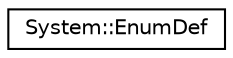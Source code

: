 digraph G
{
  edge [fontname="Helvetica",fontsize="10",labelfontname="Helvetica",labelfontsize="10"];
  node [fontname="Helvetica",fontsize="10",shape=record];
  rankdir="LR";
  Node1 [label="System::EnumDef",height=0.2,width=0.4,color="black", fillcolor="white", style="filled",URL="$class_system_1_1_enum_def.html"];
}
